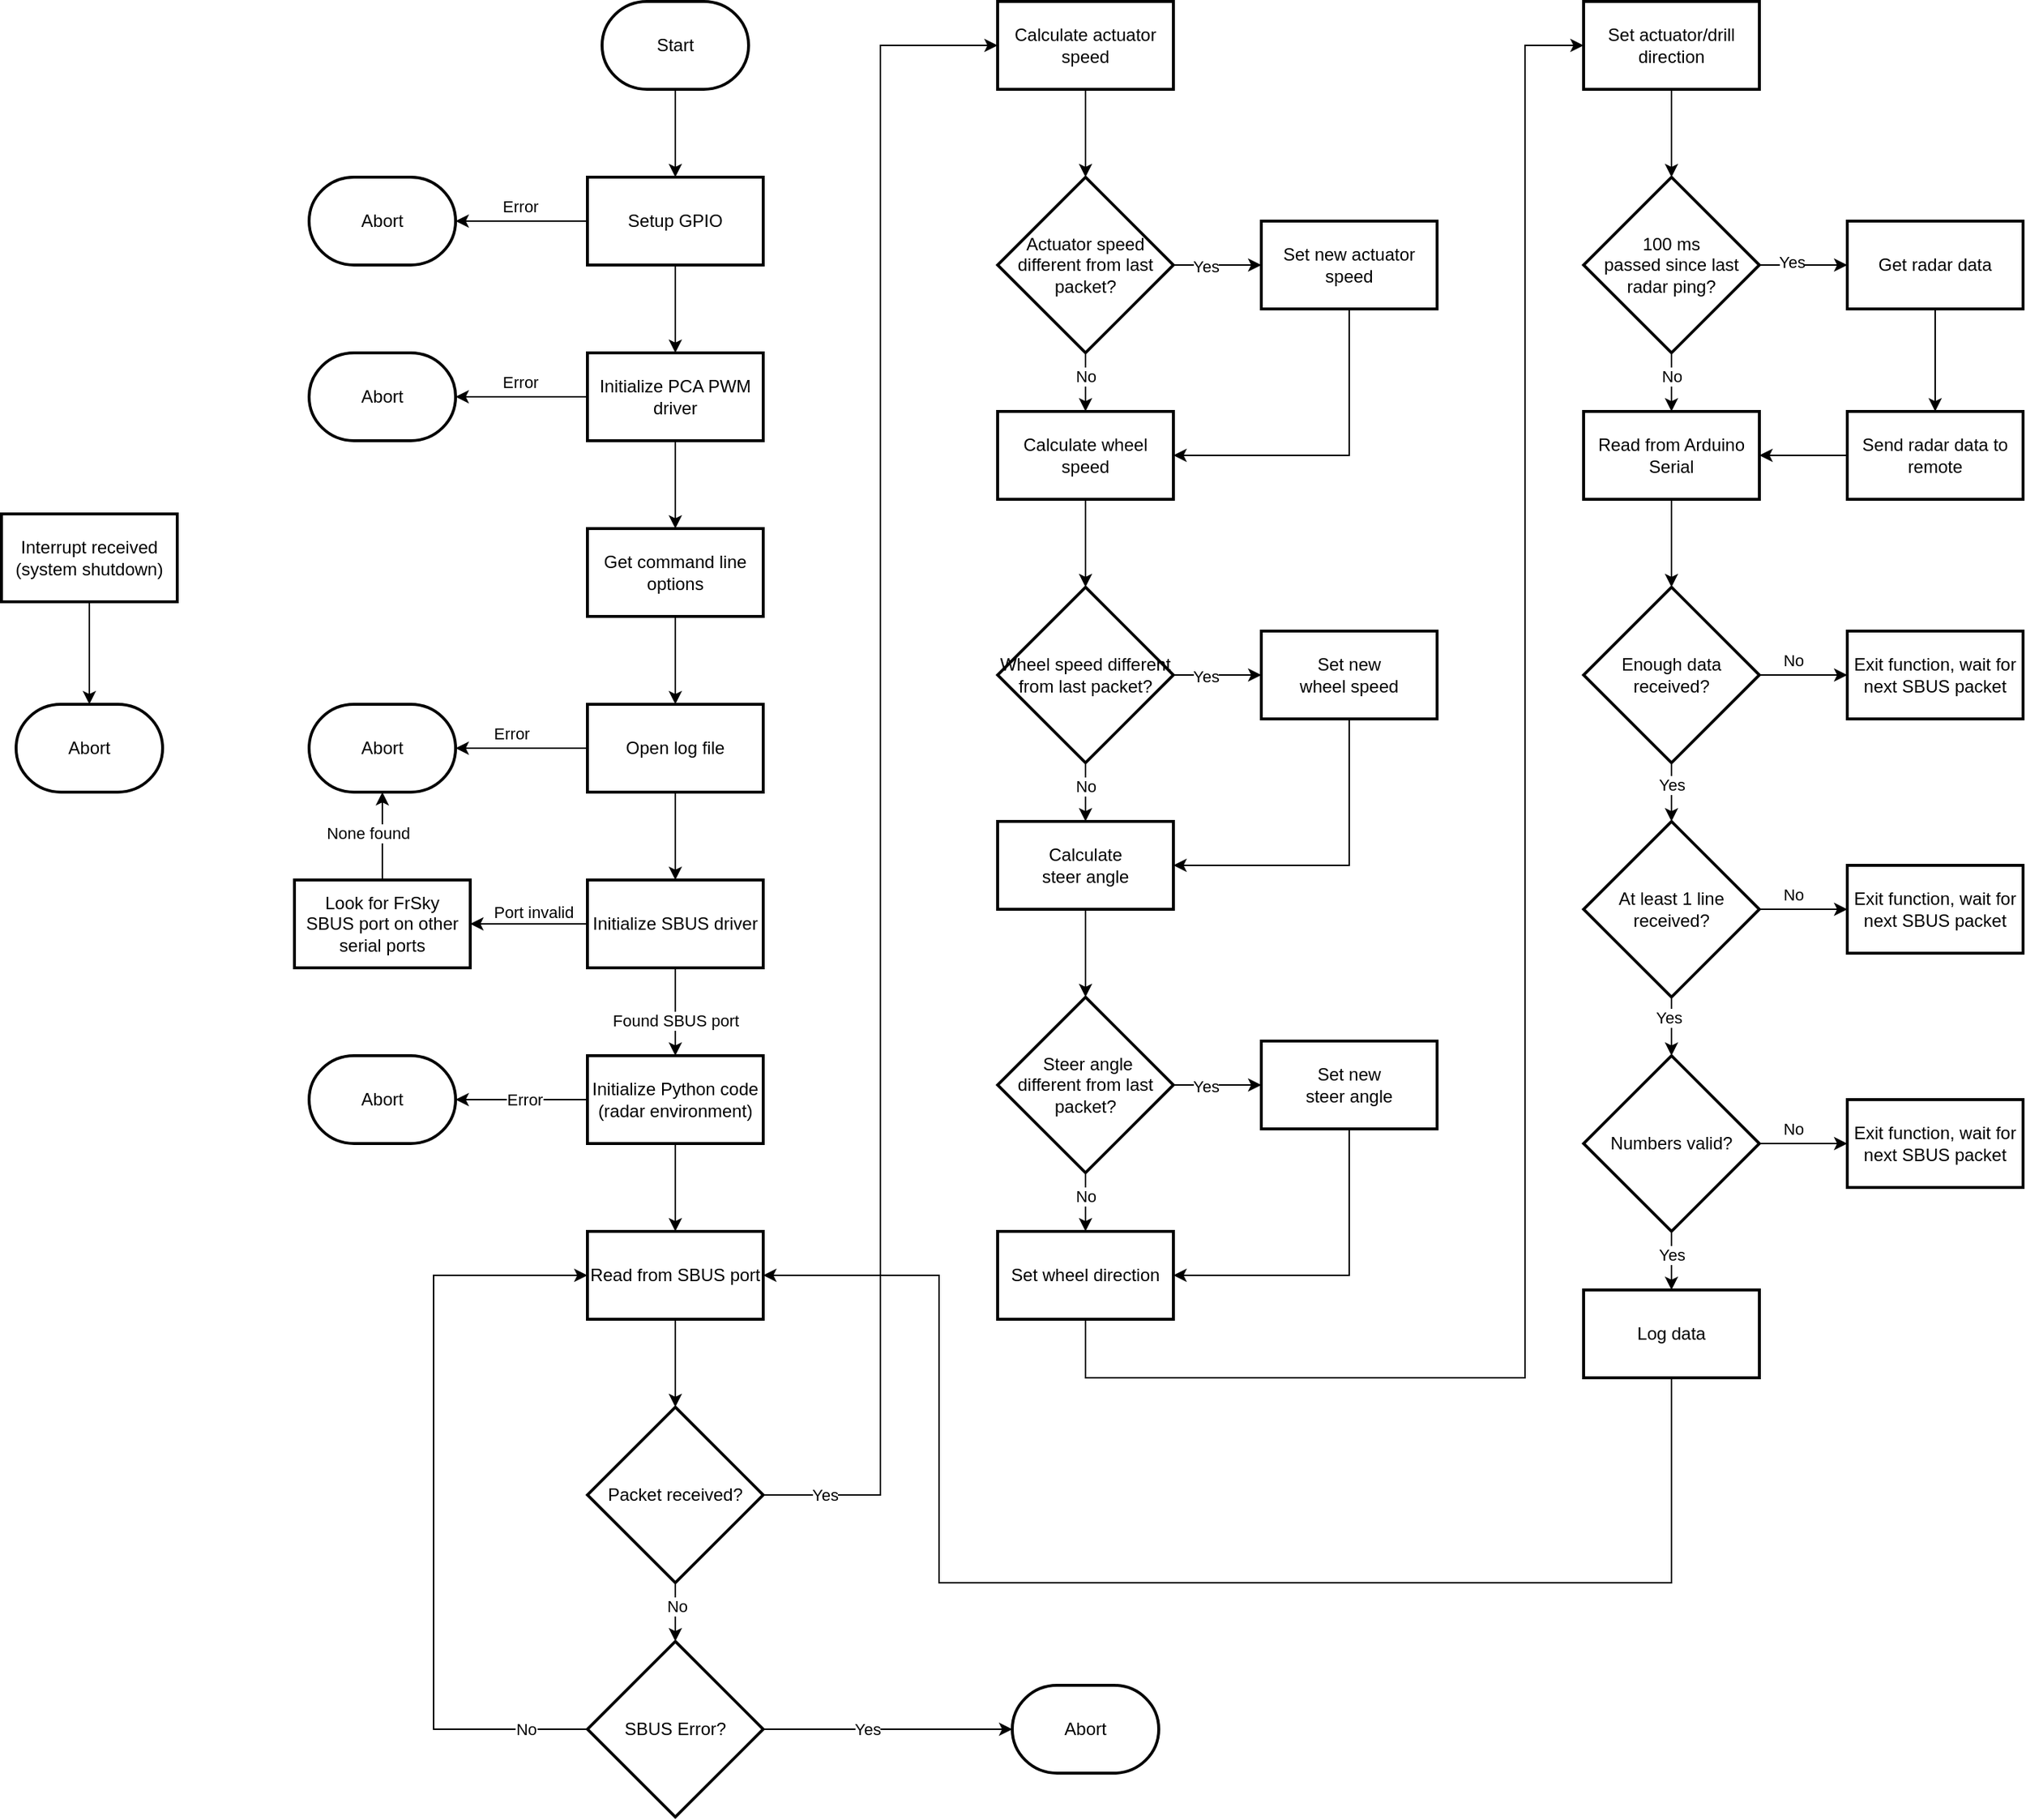 <mxfile version="14.6.11" type="github">
  <diagram id="C5RBs43oDa-KdzZeNtuy" name="Page-1">
    <mxGraphModel dx="1426" dy="500" grid="0" gridSize="10" guides="1" tooltips="1" connect="1" arrows="1" fold="1" page="0" pageScale="1" pageWidth="827" pageHeight="1169" math="0" shadow="0">
      <root>
        <mxCell id="WIyWlLk6GJQsqaUBKTNV-0" />
        <mxCell id="WIyWlLk6GJQsqaUBKTNV-1" parent="WIyWlLk6GJQsqaUBKTNV-0" />
        <mxCell id="wYmPSbE5QTE6Oiyz23wc-6" value="" style="edgeStyle=orthogonalEdgeStyle;rounded=0;orthogonalLoop=1;jettySize=auto;html=1;" parent="WIyWlLk6GJQsqaUBKTNV-1" source="wYmPSbE5QTE6Oiyz23wc-2" target="wYmPSbE5QTE6Oiyz23wc-5" edge="1">
          <mxGeometry relative="1" as="geometry" />
        </mxCell>
        <mxCell id="wYmPSbE5QTE6Oiyz23wc-2" value="Start" style="strokeWidth=2;html=1;shape=mxgraph.flowchart.terminator;whiteSpace=wrap;" parent="WIyWlLk6GJQsqaUBKTNV-1" vertex="1">
          <mxGeometry x="210" y="120" width="100" height="60" as="geometry" />
        </mxCell>
        <mxCell id="wYmPSbE5QTE6Oiyz23wc-10" value="" style="edgeStyle=orthogonalEdgeStyle;rounded=0;orthogonalLoop=1;jettySize=auto;html=1;" parent="WIyWlLk6GJQsqaUBKTNV-1" source="wYmPSbE5QTE6Oiyz23wc-5" target="wYmPSbE5QTE6Oiyz23wc-9" edge="1">
          <mxGeometry relative="1" as="geometry" />
        </mxCell>
        <mxCell id="wYmPSbE5QTE6Oiyz23wc-11" value="Error" style="edgeLabel;html=1;align=center;verticalAlign=middle;resizable=0;points=[];" parent="wYmPSbE5QTE6Oiyz23wc-10" vertex="1" connectable="0">
          <mxGeometry x="0.327" y="-1" relative="1" as="geometry">
            <mxPoint x="13" y="-9" as="offset" />
          </mxGeometry>
        </mxCell>
        <mxCell id="wYmPSbE5QTE6Oiyz23wc-13" value="" style="edgeStyle=orthogonalEdgeStyle;rounded=0;orthogonalLoop=1;jettySize=auto;html=1;" parent="WIyWlLk6GJQsqaUBKTNV-1" source="wYmPSbE5QTE6Oiyz23wc-5" target="wYmPSbE5QTE6Oiyz23wc-12" edge="1">
          <mxGeometry relative="1" as="geometry" />
        </mxCell>
        <mxCell id="wYmPSbE5QTE6Oiyz23wc-5" value="Setup GPIO" style="whiteSpace=wrap;html=1;strokeWidth=2;" parent="WIyWlLk6GJQsqaUBKTNV-1" vertex="1">
          <mxGeometry x="200" y="240" width="120" height="60" as="geometry" />
        </mxCell>
        <mxCell id="wYmPSbE5QTE6Oiyz23wc-9" value="Abort" style="strokeWidth=2;html=1;shape=mxgraph.flowchart.terminator;whiteSpace=wrap;" parent="WIyWlLk6GJQsqaUBKTNV-1" vertex="1">
          <mxGeometry x="10" y="240" width="100" height="60" as="geometry" />
        </mxCell>
        <mxCell id="wYmPSbE5QTE6Oiyz23wc-17" value="" style="edgeStyle=orthogonalEdgeStyle;rounded=0;orthogonalLoop=1;jettySize=auto;html=1;" parent="WIyWlLk6GJQsqaUBKTNV-1" source="wYmPSbE5QTE6Oiyz23wc-12" target="wYmPSbE5QTE6Oiyz23wc-16" edge="1">
          <mxGeometry relative="1" as="geometry" />
        </mxCell>
        <mxCell id="wYmPSbE5QTE6Oiyz23wc-18" value="Error" style="edgeLabel;html=1;align=center;verticalAlign=middle;resizable=0;points=[];" parent="wYmPSbE5QTE6Oiyz23wc-17" vertex="1" connectable="0">
          <mxGeometry x="0.245" relative="1" as="geometry">
            <mxPoint x="10" y="-10" as="offset" />
          </mxGeometry>
        </mxCell>
        <mxCell id="wYmPSbE5QTE6Oiyz23wc-20" value="" style="edgeStyle=orthogonalEdgeStyle;rounded=0;orthogonalLoop=1;jettySize=auto;html=1;" parent="WIyWlLk6GJQsqaUBKTNV-1" source="wYmPSbE5QTE6Oiyz23wc-12" target="wYmPSbE5QTE6Oiyz23wc-19" edge="1">
          <mxGeometry relative="1" as="geometry" />
        </mxCell>
        <mxCell id="wYmPSbE5QTE6Oiyz23wc-12" value="Initialize PCA PWM driver" style="whiteSpace=wrap;html=1;strokeWidth=2;" parent="WIyWlLk6GJQsqaUBKTNV-1" vertex="1">
          <mxGeometry x="200" y="360" width="120" height="60" as="geometry" />
        </mxCell>
        <mxCell id="wYmPSbE5QTE6Oiyz23wc-16" value="Abort" style="strokeWidth=2;html=1;shape=mxgraph.flowchart.terminator;whiteSpace=wrap;" parent="WIyWlLk6GJQsqaUBKTNV-1" vertex="1">
          <mxGeometry x="10" y="360" width="100" height="60" as="geometry" />
        </mxCell>
        <mxCell id="wYmPSbE5QTE6Oiyz23wc-22" value="" style="edgeStyle=orthogonalEdgeStyle;rounded=0;orthogonalLoop=1;jettySize=auto;html=1;" parent="WIyWlLk6GJQsqaUBKTNV-1" source="wYmPSbE5QTE6Oiyz23wc-19" target="wYmPSbE5QTE6Oiyz23wc-21" edge="1">
          <mxGeometry relative="1" as="geometry" />
        </mxCell>
        <mxCell id="wYmPSbE5QTE6Oiyz23wc-19" value="Get command line options" style="whiteSpace=wrap;html=1;strokeWidth=2;" parent="WIyWlLk6GJQsqaUBKTNV-1" vertex="1">
          <mxGeometry x="200" y="480" width="120" height="60" as="geometry" />
        </mxCell>
        <mxCell id="wYmPSbE5QTE6Oiyz23wc-24" value="" style="edgeStyle=orthogonalEdgeStyle;rounded=0;orthogonalLoop=1;jettySize=auto;html=1;" parent="WIyWlLk6GJQsqaUBKTNV-1" source="wYmPSbE5QTE6Oiyz23wc-21" target="wYmPSbE5QTE6Oiyz23wc-23" edge="1">
          <mxGeometry relative="1" as="geometry" />
        </mxCell>
        <mxCell id="wYmPSbE5QTE6Oiyz23wc-25" value="Error" style="edgeLabel;html=1;align=center;verticalAlign=middle;resizable=0;points=[];" parent="wYmPSbE5QTE6Oiyz23wc-24" vertex="1" connectable="0">
          <mxGeometry x="0.327" relative="1" as="geometry">
            <mxPoint x="7" y="-10" as="offset" />
          </mxGeometry>
        </mxCell>
        <mxCell id="wYmPSbE5QTE6Oiyz23wc-27" value="" style="edgeStyle=orthogonalEdgeStyle;rounded=0;orthogonalLoop=1;jettySize=auto;html=1;" parent="WIyWlLk6GJQsqaUBKTNV-1" source="wYmPSbE5QTE6Oiyz23wc-21" target="wYmPSbE5QTE6Oiyz23wc-26" edge="1">
          <mxGeometry relative="1" as="geometry" />
        </mxCell>
        <mxCell id="wYmPSbE5QTE6Oiyz23wc-21" value="Open log file" style="whiteSpace=wrap;html=1;strokeWidth=2;" parent="WIyWlLk6GJQsqaUBKTNV-1" vertex="1">
          <mxGeometry x="200" y="600" width="120" height="60" as="geometry" />
        </mxCell>
        <mxCell id="wYmPSbE5QTE6Oiyz23wc-23" value="Abort" style="strokeWidth=2;html=1;shape=mxgraph.flowchart.terminator;whiteSpace=wrap;" parent="WIyWlLk6GJQsqaUBKTNV-1" vertex="1">
          <mxGeometry x="10" y="600" width="100" height="60" as="geometry" />
        </mxCell>
        <mxCell id="wYmPSbE5QTE6Oiyz23wc-30" value="" style="edgeStyle=orthogonalEdgeStyle;rounded=0;orthogonalLoop=1;jettySize=auto;html=1;entryX=1;entryY=0.5;entryDx=0;entryDy=0;exitX=0;exitY=0.5;exitDx=0;exitDy=0;" parent="WIyWlLk6GJQsqaUBKTNV-1" source="wYmPSbE5QTE6Oiyz23wc-26" target="wYmPSbE5QTE6Oiyz23wc-35" edge="1">
          <mxGeometry relative="1" as="geometry">
            <mxPoint x="390" y="750" as="targetPoint" />
          </mxGeometry>
        </mxCell>
        <mxCell id="wYmPSbE5QTE6Oiyz23wc-31" value="Port invalid" style="edgeLabel;html=1;align=center;verticalAlign=middle;resizable=0;points=[];" parent="wYmPSbE5QTE6Oiyz23wc-30" vertex="1" connectable="0">
          <mxGeometry x="-0.247" y="1" relative="1" as="geometry">
            <mxPoint x="-7" y="-9" as="offset" />
          </mxGeometry>
        </mxCell>
        <mxCell id="wYmPSbE5QTE6Oiyz23wc-26" value="Initialize SBUS driver" style="whiteSpace=wrap;html=1;strokeWidth=2;" parent="WIyWlLk6GJQsqaUBKTNV-1" vertex="1">
          <mxGeometry x="200" y="720" width="120" height="60" as="geometry" />
        </mxCell>
        <mxCell id="wYmPSbE5QTE6Oiyz23wc-32" value="" style="edgeStyle=orthogonalEdgeStyle;rounded=0;orthogonalLoop=1;jettySize=auto;html=1;exitX=0.5;exitY=0;exitDx=0;exitDy=0;entryX=0.5;entryY=1;entryDx=0;entryDy=0;entryPerimeter=0;" parent="WIyWlLk6GJQsqaUBKTNV-1" source="wYmPSbE5QTE6Oiyz23wc-35" target="wYmPSbE5QTE6Oiyz23wc-23" edge="1">
          <mxGeometry relative="1" as="geometry">
            <mxPoint x="510" y="770" as="sourcePoint" />
            <mxPoint x="-90" y="770" as="targetPoint" />
          </mxGeometry>
        </mxCell>
        <mxCell id="wYmPSbE5QTE6Oiyz23wc-33" value="None found" style="edgeLabel;html=1;align=center;verticalAlign=middle;resizable=0;points=[];" parent="wYmPSbE5QTE6Oiyz23wc-32" vertex="1" connectable="0">
          <mxGeometry x="-0.228" y="1" relative="1" as="geometry">
            <mxPoint x="-9" y="-9" as="offset" />
          </mxGeometry>
        </mxCell>
        <mxCell id="wYmPSbE5QTE6Oiyz23wc-35" value="&lt;div&gt;Look for FrSky &lt;br&gt;&lt;/div&gt;&lt;div&gt;SBUS port on other serial ports&lt;/div&gt;" style="whiteSpace=wrap;html=1;strokeWidth=2;" parent="WIyWlLk6GJQsqaUBKTNV-1" vertex="1">
          <mxGeometry y="720" width="120" height="60" as="geometry" />
        </mxCell>
        <mxCell id="DQBG3cVFm5abB_yp9UK--8" value="" style="edgeStyle=orthogonalEdgeStyle;rounded=0;orthogonalLoop=1;jettySize=auto;html=1;entryX=0.5;entryY=0;entryDx=0;entryDy=0;" parent="WIyWlLk6GJQsqaUBKTNV-1" source="wYmPSbE5QTE6Oiyz23wc-36" target="DQBG3cVFm5abB_yp9UK--12" edge="1">
          <mxGeometry relative="1" as="geometry">
            <mxPoint x="260" y="1237" as="targetPoint" />
          </mxGeometry>
        </mxCell>
        <mxCell id="wYmPSbE5QTE6Oiyz23wc-36" value="Read from SBUS port" style="whiteSpace=wrap;html=1;strokeWidth=2;" parent="WIyWlLk6GJQsqaUBKTNV-1" vertex="1">
          <mxGeometry x="200" y="960" width="120" height="60" as="geometry" />
        </mxCell>
        <mxCell id="htgcj6WpaI1sZOj6gMzN-4" value="" style="edgeStyle=orthogonalEdgeStyle;rounded=0;orthogonalLoop=1;jettySize=auto;html=1;" parent="WIyWlLk6GJQsqaUBKTNV-1" source="wYmPSbE5QTE6Oiyz23wc-43" target="htgcj6WpaI1sZOj6gMzN-3" edge="1">
          <mxGeometry relative="1" as="geometry" />
        </mxCell>
        <mxCell id="wYmPSbE5QTE6Oiyz23wc-43" value="Calculate actuator speed" style="whiteSpace=wrap;html=1;strokeWidth=2;" parent="WIyWlLk6GJQsqaUBKTNV-1" vertex="1">
          <mxGeometry x="480" y="120" width="120" height="60" as="geometry" />
        </mxCell>
        <mxCell id="wYmPSbE5QTE6Oiyz23wc-45" value="Abort" style="strokeWidth=2;html=1;shape=mxgraph.flowchart.terminator;whiteSpace=wrap;" parent="WIyWlLk6GJQsqaUBKTNV-1" vertex="1">
          <mxGeometry x="490" y="1270" width="100" height="60" as="geometry" />
        </mxCell>
        <mxCell id="wYmPSbE5QTE6Oiyz23wc-62" value="" style="edgeStyle=orthogonalEdgeStyle;rounded=0;orthogonalLoop=1;jettySize=auto;html=1;" parent="WIyWlLk6GJQsqaUBKTNV-1" source="wYmPSbE5QTE6Oiyz23wc-60" target="wYmPSbE5QTE6Oiyz23wc-61" edge="1">
          <mxGeometry relative="1" as="geometry" />
        </mxCell>
        <mxCell id="wYmPSbE5QTE6Oiyz23wc-60" value="Interrupt received (system shutdown)" style="whiteSpace=wrap;html=1;strokeWidth=2;" parent="WIyWlLk6GJQsqaUBKTNV-1" vertex="1">
          <mxGeometry x="-200" y="470" width="120" height="60" as="geometry" />
        </mxCell>
        <mxCell id="wYmPSbE5QTE6Oiyz23wc-61" value="Abort" style="strokeWidth=2;html=1;shape=mxgraph.flowchart.terminator;whiteSpace=wrap;" parent="WIyWlLk6GJQsqaUBKTNV-1" vertex="1">
          <mxGeometry x="-190" y="600" width="100" height="60" as="geometry" />
        </mxCell>
        <mxCell id="wYmPSbE5QTE6Oiyz23wc-68" value="" style="edgeStyle=orthogonalEdgeStyle;rounded=0;orthogonalLoop=1;jettySize=auto;html=1;" parent="WIyWlLk6GJQsqaUBKTNV-1" source="wYmPSbE5QTE6Oiyz23wc-65" target="wYmPSbE5QTE6Oiyz23wc-67" edge="1">
          <mxGeometry relative="1" as="geometry" />
        </mxCell>
        <mxCell id="wYmPSbE5QTE6Oiyz23wc-69" value="No" style="edgeLabel;html=1;align=center;verticalAlign=middle;resizable=0;points=[];" parent="wYmPSbE5QTE6Oiyz23wc-68" vertex="1" connectable="0">
          <mxGeometry x="-0.25" y="2" relative="1" as="geometry">
            <mxPoint y="-8" as="offset" />
          </mxGeometry>
        </mxCell>
        <mxCell id="wYmPSbE5QTE6Oiyz23wc-71" value="" style="edgeStyle=orthogonalEdgeStyle;rounded=0;orthogonalLoop=1;jettySize=auto;html=1;" parent="WIyWlLk6GJQsqaUBKTNV-1" source="wYmPSbE5QTE6Oiyz23wc-65" target="wYmPSbE5QTE6Oiyz23wc-70" edge="1">
          <mxGeometry relative="1" as="geometry" />
        </mxCell>
        <mxCell id="wYmPSbE5QTE6Oiyz23wc-84" value="Yes" style="edgeLabel;html=1;align=center;verticalAlign=middle;resizable=0;points=[];" parent="wYmPSbE5QTE6Oiyz23wc-71" vertex="1" connectable="0">
          <mxGeometry x="-0.275" relative="1" as="geometry">
            <mxPoint as="offset" />
          </mxGeometry>
        </mxCell>
        <mxCell id="wYmPSbE5QTE6Oiyz23wc-65" value="Enough data received?" style="rhombus;whiteSpace=wrap;html=1;strokeWidth=2;" parent="WIyWlLk6GJQsqaUBKTNV-1" vertex="1">
          <mxGeometry x="880" y="520" width="120" height="120" as="geometry" />
        </mxCell>
        <mxCell id="wYmPSbE5QTE6Oiyz23wc-67" value="Exit function, wait for next SBUS packet" style="whiteSpace=wrap;html=1;strokeWidth=2;" parent="WIyWlLk6GJQsqaUBKTNV-1" vertex="1">
          <mxGeometry x="1060" y="550" width="120" height="60" as="geometry" />
        </mxCell>
        <mxCell id="wYmPSbE5QTE6Oiyz23wc-76" value="" style="edgeStyle=orthogonalEdgeStyle;rounded=0;orthogonalLoop=1;jettySize=auto;html=1;" parent="WIyWlLk6GJQsqaUBKTNV-1" source="wYmPSbE5QTE6Oiyz23wc-70" target="wYmPSbE5QTE6Oiyz23wc-75" edge="1">
          <mxGeometry relative="1" as="geometry" />
        </mxCell>
        <mxCell id="wYmPSbE5QTE6Oiyz23wc-83" value="Yes" style="edgeLabel;html=1;align=center;verticalAlign=middle;resizable=0;points=[];" parent="wYmPSbE5QTE6Oiyz23wc-76" vertex="1" connectable="0">
          <mxGeometry x="-0.304" y="-2" relative="1" as="geometry">
            <mxPoint as="offset" />
          </mxGeometry>
        </mxCell>
        <mxCell id="wYmPSbE5QTE6Oiyz23wc-70" value="At least 1 line received?" style="rhombus;whiteSpace=wrap;html=1;strokeWidth=2;" parent="WIyWlLk6GJQsqaUBKTNV-1" vertex="1">
          <mxGeometry x="880" y="680" width="120" height="120" as="geometry" />
        </mxCell>
        <mxCell id="wYmPSbE5QTE6Oiyz23wc-72" value="" style="edgeStyle=orthogonalEdgeStyle;rounded=0;orthogonalLoop=1;jettySize=auto;html=1;exitX=1;exitY=0.5;exitDx=0;exitDy=0;" parent="WIyWlLk6GJQsqaUBKTNV-1" source="wYmPSbE5QTE6Oiyz23wc-70" target="wYmPSbE5QTE6Oiyz23wc-74" edge="1">
          <mxGeometry relative="1" as="geometry">
            <mxPoint x="1004" y="710" as="sourcePoint" />
          </mxGeometry>
        </mxCell>
        <mxCell id="wYmPSbE5QTE6Oiyz23wc-73" value="No" style="edgeLabel;html=1;align=center;verticalAlign=middle;resizable=0;points=[];" parent="wYmPSbE5QTE6Oiyz23wc-72" vertex="1" connectable="0">
          <mxGeometry x="-0.25" y="2" relative="1" as="geometry">
            <mxPoint y="-8" as="offset" />
          </mxGeometry>
        </mxCell>
        <mxCell id="wYmPSbE5QTE6Oiyz23wc-74" value="Exit function, wait for next SBUS packet" style="whiteSpace=wrap;html=1;strokeWidth=2;" parent="WIyWlLk6GJQsqaUBKTNV-1" vertex="1">
          <mxGeometry x="1060" y="710" width="120" height="60" as="geometry" />
        </mxCell>
        <mxCell id="wYmPSbE5QTE6Oiyz23wc-81" value="" style="edgeStyle=orthogonalEdgeStyle;rounded=0;orthogonalLoop=1;jettySize=auto;html=1;" parent="WIyWlLk6GJQsqaUBKTNV-1" source="wYmPSbE5QTE6Oiyz23wc-75" target="wYmPSbE5QTE6Oiyz23wc-80" edge="1">
          <mxGeometry relative="1" as="geometry" />
        </mxCell>
        <mxCell id="wYmPSbE5QTE6Oiyz23wc-82" value="Yes" style="edgeLabel;html=1;align=center;verticalAlign=middle;resizable=0;points=[];" parent="wYmPSbE5QTE6Oiyz23wc-81" vertex="1" connectable="0">
          <mxGeometry x="-0.213" relative="1" as="geometry">
            <mxPoint as="offset" />
          </mxGeometry>
        </mxCell>
        <mxCell id="wYmPSbE5QTE6Oiyz23wc-75" value="Numbers valid?" style="rhombus;whiteSpace=wrap;html=1;strokeWidth=2;" parent="WIyWlLk6GJQsqaUBKTNV-1" vertex="1">
          <mxGeometry x="880" y="840" width="120" height="120" as="geometry" />
        </mxCell>
        <mxCell id="wYmPSbE5QTE6Oiyz23wc-77" value="" style="edgeStyle=orthogonalEdgeStyle;rounded=0;orthogonalLoop=1;jettySize=auto;html=1;exitX=1;exitY=0.5;exitDx=0;exitDy=0;" parent="WIyWlLk6GJQsqaUBKTNV-1" source="wYmPSbE5QTE6Oiyz23wc-75" target="wYmPSbE5QTE6Oiyz23wc-79" edge="1">
          <mxGeometry relative="1" as="geometry">
            <mxPoint x="1020" y="820" as="sourcePoint" />
          </mxGeometry>
        </mxCell>
        <mxCell id="wYmPSbE5QTE6Oiyz23wc-78" value="No" style="edgeLabel;html=1;align=center;verticalAlign=middle;resizable=0;points=[];" parent="wYmPSbE5QTE6Oiyz23wc-77" vertex="1" connectable="0">
          <mxGeometry x="-0.25" y="2" relative="1" as="geometry">
            <mxPoint y="-8" as="offset" />
          </mxGeometry>
        </mxCell>
        <mxCell id="wYmPSbE5QTE6Oiyz23wc-79" value="Exit function, wait for next SBUS packet" style="whiteSpace=wrap;html=1;strokeWidth=2;" parent="WIyWlLk6GJQsqaUBKTNV-1" vertex="1">
          <mxGeometry x="1060" y="870" width="120" height="60" as="geometry" />
        </mxCell>
        <mxCell id="DQBG3cVFm5abB_yp9UK--34" value="" style="edgeStyle=orthogonalEdgeStyle;rounded=0;orthogonalLoop=1;jettySize=auto;html=1;entryX=1;entryY=0.5;entryDx=0;entryDy=0;exitX=0.5;exitY=1;exitDx=0;exitDy=0;" parent="WIyWlLk6GJQsqaUBKTNV-1" source="wYmPSbE5QTE6Oiyz23wc-80" target="wYmPSbE5QTE6Oiyz23wc-36" edge="1">
          <mxGeometry relative="1" as="geometry">
            <mxPoint x="940" y="1140" as="targetPoint" />
            <Array as="points">
              <mxPoint x="940" y="1200" />
              <mxPoint x="440" y="1200" />
              <mxPoint x="440" y="990" />
            </Array>
          </mxGeometry>
        </mxCell>
        <mxCell id="wYmPSbE5QTE6Oiyz23wc-80" value="Log data" style="whiteSpace=wrap;html=1;strokeWidth=2;" parent="WIyWlLk6GJQsqaUBKTNV-1" vertex="1">
          <mxGeometry x="880" y="1000" width="120" height="60" as="geometry" />
        </mxCell>
        <mxCell id="wYmPSbE5QTE6Oiyz23wc-37" value="" style="edgeStyle=orthogonalEdgeStyle;rounded=0;orthogonalLoop=1;jettySize=auto;html=1;entryX=0.5;entryY=0;entryDx=0;entryDy=0;" parent="WIyWlLk6GJQsqaUBKTNV-1" source="wYmPSbE5QTE6Oiyz23wc-26" target="DQBG3cVFm5abB_yp9UK--24" edge="1">
          <mxGeometry relative="1" as="geometry">
            <Array as="points" />
            <mxPoint x="260" y="960" as="targetPoint" />
          </mxGeometry>
        </mxCell>
        <mxCell id="hQ-JN2B_VgEttQG69hqP-2" value="Found SBUS port" style="edgeLabel;html=1;align=center;verticalAlign=middle;resizable=0;points=[];" parent="wYmPSbE5QTE6Oiyz23wc-37" vertex="1" connectable="0">
          <mxGeometry x="-0.275" relative="1" as="geometry">
            <mxPoint y="14" as="offset" />
          </mxGeometry>
        </mxCell>
        <mxCell id="htgcj6WpaI1sZOj6gMzN-7" value="" style="edgeStyle=orthogonalEdgeStyle;rounded=0;orthogonalLoop=1;jettySize=auto;html=1;" parent="WIyWlLk6GJQsqaUBKTNV-1" source="htgcj6WpaI1sZOj6gMzN-3" target="htgcj6WpaI1sZOj6gMzN-6" edge="1">
          <mxGeometry relative="1" as="geometry" />
        </mxCell>
        <mxCell id="htgcj6WpaI1sZOj6gMzN-12" value="Yes" style="edgeLabel;html=1;align=center;verticalAlign=middle;resizable=0;points=[];" parent="htgcj6WpaI1sZOj6gMzN-7" vertex="1" connectable="0">
          <mxGeometry x="-0.283" y="-1" relative="1" as="geometry">
            <mxPoint as="offset" />
          </mxGeometry>
        </mxCell>
        <mxCell id="htgcj6WpaI1sZOj6gMzN-9" value="No" style="edgeStyle=orthogonalEdgeStyle;rounded=0;orthogonalLoop=1;jettySize=auto;html=1;" parent="WIyWlLk6GJQsqaUBKTNV-1" source="htgcj6WpaI1sZOj6gMzN-3" target="htgcj6WpaI1sZOj6gMzN-8" edge="1">
          <mxGeometry x="-0.2" relative="1" as="geometry">
            <mxPoint as="offset" />
          </mxGeometry>
        </mxCell>
        <mxCell id="htgcj6WpaI1sZOj6gMzN-3" value="Actuator speed different from last packet?" style="rhombus;whiteSpace=wrap;html=1;strokeWidth=2;" parent="WIyWlLk6GJQsqaUBKTNV-1" vertex="1">
          <mxGeometry x="480" y="240" width="120" height="120" as="geometry" />
        </mxCell>
        <mxCell id="htgcj6WpaI1sZOj6gMzN-11" value="" style="edgeStyle=orthogonalEdgeStyle;rounded=0;orthogonalLoop=1;jettySize=auto;html=1;entryX=1;entryY=0.5;entryDx=0;entryDy=0;exitX=0.5;exitY=1;exitDx=0;exitDy=0;" parent="WIyWlLk6GJQsqaUBKTNV-1" source="htgcj6WpaI1sZOj6gMzN-6" target="htgcj6WpaI1sZOj6gMzN-8" edge="1">
          <mxGeometry relative="1" as="geometry">
            <mxPoint x="740" y="430.0" as="targetPoint" />
          </mxGeometry>
        </mxCell>
        <mxCell id="htgcj6WpaI1sZOj6gMzN-6" value="Set new actuator speed" style="whiteSpace=wrap;html=1;strokeWidth=2;" parent="WIyWlLk6GJQsqaUBKTNV-1" vertex="1">
          <mxGeometry x="660" y="270" width="120" height="60" as="geometry" />
        </mxCell>
        <mxCell id="htgcj6WpaI1sZOj6gMzN-20" value="" style="edgeStyle=orthogonalEdgeStyle;rounded=0;orthogonalLoop=1;jettySize=auto;html=1;" parent="WIyWlLk6GJQsqaUBKTNV-1" source="htgcj6WpaI1sZOj6gMzN-8" target="htgcj6WpaI1sZOj6gMzN-16" edge="1">
          <mxGeometry relative="1" as="geometry" />
        </mxCell>
        <mxCell id="htgcj6WpaI1sZOj6gMzN-8" value="Calculate wheel speed" style="whiteSpace=wrap;html=1;strokeWidth=2;" parent="WIyWlLk6GJQsqaUBKTNV-1" vertex="1">
          <mxGeometry x="480" y="400" width="120" height="60" as="geometry" />
        </mxCell>
        <mxCell id="htgcj6WpaI1sZOj6gMzN-13" value="" style="edgeStyle=orthogonalEdgeStyle;rounded=0;orthogonalLoop=1;jettySize=auto;html=1;" parent="WIyWlLk6GJQsqaUBKTNV-1" source="htgcj6WpaI1sZOj6gMzN-16" target="htgcj6WpaI1sZOj6gMzN-18" edge="1">
          <mxGeometry relative="1" as="geometry" />
        </mxCell>
        <mxCell id="htgcj6WpaI1sZOj6gMzN-14" value="Yes" style="edgeLabel;html=1;align=center;verticalAlign=middle;resizable=0;points=[];" parent="htgcj6WpaI1sZOj6gMzN-13" vertex="1" connectable="0">
          <mxGeometry x="-0.283" y="-1" relative="1" as="geometry">
            <mxPoint as="offset" />
          </mxGeometry>
        </mxCell>
        <mxCell id="htgcj6WpaI1sZOj6gMzN-15" value="No" style="edgeStyle=orthogonalEdgeStyle;rounded=0;orthogonalLoop=1;jettySize=auto;html=1;" parent="WIyWlLk6GJQsqaUBKTNV-1" source="htgcj6WpaI1sZOj6gMzN-16" target="htgcj6WpaI1sZOj6gMzN-19" edge="1">
          <mxGeometry x="-0.2" relative="1" as="geometry">
            <mxPoint as="offset" />
          </mxGeometry>
        </mxCell>
        <mxCell id="htgcj6WpaI1sZOj6gMzN-16" value="Wheel speed different from last packet?" style="rhombus;whiteSpace=wrap;html=1;strokeWidth=2;" parent="WIyWlLk6GJQsqaUBKTNV-1" vertex="1">
          <mxGeometry x="480" y="520" width="120" height="120" as="geometry" />
        </mxCell>
        <mxCell id="htgcj6WpaI1sZOj6gMzN-17" value="" style="edgeStyle=orthogonalEdgeStyle;rounded=0;orthogonalLoop=1;jettySize=auto;html=1;entryX=1;entryY=0.5;entryDx=0;entryDy=0;exitX=0.5;exitY=1;exitDx=0;exitDy=0;" parent="WIyWlLk6GJQsqaUBKTNV-1" source="htgcj6WpaI1sZOj6gMzN-18" target="htgcj6WpaI1sZOj6gMzN-19" edge="1">
          <mxGeometry relative="1" as="geometry">
            <mxPoint x="740" y="710.0" as="targetPoint" />
          </mxGeometry>
        </mxCell>
        <mxCell id="htgcj6WpaI1sZOj6gMzN-18" value="&lt;div&gt;Set new &lt;br&gt;&lt;/div&gt;&lt;div&gt;wheel speed&lt;/div&gt;" style="whiteSpace=wrap;html=1;strokeWidth=2;" parent="WIyWlLk6GJQsqaUBKTNV-1" vertex="1">
          <mxGeometry x="660" y="550" width="120" height="60" as="geometry" />
        </mxCell>
        <mxCell id="htgcj6WpaI1sZOj6gMzN-28" value="" style="edgeStyle=orthogonalEdgeStyle;rounded=0;orthogonalLoop=1;jettySize=auto;html=1;" parent="WIyWlLk6GJQsqaUBKTNV-1" source="htgcj6WpaI1sZOj6gMzN-19" target="htgcj6WpaI1sZOj6gMzN-24" edge="1">
          <mxGeometry relative="1" as="geometry" />
        </mxCell>
        <mxCell id="htgcj6WpaI1sZOj6gMzN-19" value="&lt;div&gt;Calculate &lt;br&gt;&lt;/div&gt;&lt;div&gt;steer angle&lt;/div&gt;" style="whiteSpace=wrap;html=1;strokeWidth=2;" parent="WIyWlLk6GJQsqaUBKTNV-1" vertex="1">
          <mxGeometry x="480" y="680" width="120" height="60" as="geometry" />
        </mxCell>
        <mxCell id="htgcj6WpaI1sZOj6gMzN-21" value="" style="edgeStyle=orthogonalEdgeStyle;rounded=0;orthogonalLoop=1;jettySize=auto;html=1;" parent="WIyWlLk6GJQsqaUBKTNV-1" source="htgcj6WpaI1sZOj6gMzN-24" target="htgcj6WpaI1sZOj6gMzN-26" edge="1">
          <mxGeometry relative="1" as="geometry" />
        </mxCell>
        <mxCell id="htgcj6WpaI1sZOj6gMzN-22" value="Yes" style="edgeLabel;html=1;align=center;verticalAlign=middle;resizable=0;points=[];" parent="htgcj6WpaI1sZOj6gMzN-21" vertex="1" connectable="0">
          <mxGeometry x="-0.283" y="-1" relative="1" as="geometry">
            <mxPoint as="offset" />
          </mxGeometry>
        </mxCell>
        <mxCell id="htgcj6WpaI1sZOj6gMzN-23" value="No" style="edgeStyle=orthogonalEdgeStyle;rounded=0;orthogonalLoop=1;jettySize=auto;html=1;" parent="WIyWlLk6GJQsqaUBKTNV-1" source="htgcj6WpaI1sZOj6gMzN-24" target="htgcj6WpaI1sZOj6gMzN-27" edge="1">
          <mxGeometry x="-0.2" relative="1" as="geometry">
            <mxPoint as="offset" />
          </mxGeometry>
        </mxCell>
        <mxCell id="htgcj6WpaI1sZOj6gMzN-24" value="&lt;div&gt;&amp;nbsp;Steer angle &lt;br&gt;&lt;/div&gt;&lt;div&gt;different from last packet?&lt;/div&gt;" style="rhombus;whiteSpace=wrap;html=1;strokeWidth=2;" parent="WIyWlLk6GJQsqaUBKTNV-1" vertex="1">
          <mxGeometry x="480" y="800" width="120" height="120" as="geometry" />
        </mxCell>
        <mxCell id="htgcj6WpaI1sZOj6gMzN-25" value="" style="edgeStyle=orthogonalEdgeStyle;rounded=0;orthogonalLoop=1;jettySize=auto;html=1;entryX=1;entryY=0.5;entryDx=0;entryDy=0;exitX=0.5;exitY=1;exitDx=0;exitDy=0;" parent="WIyWlLk6GJQsqaUBKTNV-1" source="htgcj6WpaI1sZOj6gMzN-26" target="htgcj6WpaI1sZOj6gMzN-27" edge="1">
          <mxGeometry relative="1" as="geometry">
            <mxPoint x="740" y="990.0" as="targetPoint" />
          </mxGeometry>
        </mxCell>
        <mxCell id="htgcj6WpaI1sZOj6gMzN-26" value="&lt;div&gt;Set new &lt;br&gt;&lt;/div&gt;&lt;div&gt;steer angle&lt;/div&gt;" style="whiteSpace=wrap;html=1;strokeWidth=2;" parent="WIyWlLk6GJQsqaUBKTNV-1" vertex="1">
          <mxGeometry x="660" y="830" width="120" height="60" as="geometry" />
        </mxCell>
        <mxCell id="DQBG3cVFm5abB_yp9UK--30" value="" style="edgeStyle=orthogonalEdgeStyle;rounded=0;orthogonalLoop=1;jettySize=auto;html=1;exitX=0.5;exitY=1;exitDx=0;exitDy=0;" parent="WIyWlLk6GJQsqaUBKTNV-1" source="htgcj6WpaI1sZOj6gMzN-27" target="htgcj6WpaI1sZOj6gMzN-29" edge="1">
          <mxGeometry relative="1" as="geometry">
            <Array as="points">
              <mxPoint x="540" y="1060" />
              <mxPoint x="840" y="1060" />
              <mxPoint x="840" y="150" />
            </Array>
          </mxGeometry>
        </mxCell>
        <mxCell id="htgcj6WpaI1sZOj6gMzN-27" value="&lt;div&gt;Set wheel direction&lt;br&gt;&lt;/div&gt;" style="whiteSpace=wrap;html=1;strokeWidth=2;" parent="WIyWlLk6GJQsqaUBKTNV-1" vertex="1">
          <mxGeometry x="480" y="960" width="120" height="60" as="geometry" />
        </mxCell>
        <mxCell id="N2n4YMOuw6wFRCRYuWoL-1" value="" style="edgeStyle=orthogonalEdgeStyle;rounded=0;orthogonalLoop=1;jettySize=auto;html=1;" edge="1" parent="WIyWlLk6GJQsqaUBKTNV-1" source="htgcj6WpaI1sZOj6gMzN-29" target="htgcj6WpaI1sZOj6gMzN-36">
          <mxGeometry relative="1" as="geometry">
            <mxPoint x="931" y="88" as="targetPoint" />
          </mxGeometry>
        </mxCell>
        <mxCell id="htgcj6WpaI1sZOj6gMzN-29" value="&lt;div&gt;Set actuator/drill direction&lt;/div&gt;" style="whiteSpace=wrap;html=1;strokeWidth=2;" parent="WIyWlLk6GJQsqaUBKTNV-1" vertex="1">
          <mxGeometry x="880" y="120" width="120" height="60" as="geometry" />
        </mxCell>
        <mxCell id="htgcj6WpaI1sZOj6gMzN-33" value="" style="edgeStyle=orthogonalEdgeStyle;rounded=0;orthogonalLoop=1;jettySize=auto;html=1;" parent="WIyWlLk6GJQsqaUBKTNV-1" source="htgcj6WpaI1sZOj6gMzN-36" target="htgcj6WpaI1sZOj6gMzN-38" edge="1">
          <mxGeometry relative="1" as="geometry" />
        </mxCell>
        <mxCell id="htgcj6WpaI1sZOj6gMzN-34" value="Yes" style="edgeLabel;html=1;align=center;verticalAlign=middle;resizable=0;points=[];" parent="htgcj6WpaI1sZOj6gMzN-33" vertex="1" connectable="0">
          <mxGeometry x="-0.283" y="-1" relative="1" as="geometry">
            <mxPoint y="-3" as="offset" />
          </mxGeometry>
        </mxCell>
        <mxCell id="htgcj6WpaI1sZOj6gMzN-35" value="No" style="edgeStyle=orthogonalEdgeStyle;rounded=0;orthogonalLoop=1;jettySize=auto;html=1;entryX=0.5;entryY=0;entryDx=0;entryDy=0;exitX=0.5;exitY=1;exitDx=0;exitDy=0;" parent="WIyWlLk6GJQsqaUBKTNV-1" source="htgcj6WpaI1sZOj6gMzN-36" target="htgcj6WpaI1sZOj6gMzN-39" edge="1">
          <mxGeometry x="-0.2" relative="1" as="geometry">
            <mxPoint as="offset" />
          </mxGeometry>
        </mxCell>
        <mxCell id="htgcj6WpaI1sZOj6gMzN-36" value="&lt;div&gt;100 ms &lt;br&gt;&lt;/div&gt;&lt;div&gt;passed since last radar ping?&lt;/div&gt;" style="rhombus;whiteSpace=wrap;html=1;strokeWidth=2;" parent="WIyWlLk6GJQsqaUBKTNV-1" vertex="1">
          <mxGeometry x="880" y="240" width="120" height="120" as="geometry" />
        </mxCell>
        <mxCell id="DQBG3cVFm5abB_yp9UK--3" value="" style="edgeStyle=orthogonalEdgeStyle;rounded=0;orthogonalLoop=1;jettySize=auto;html=1;" parent="WIyWlLk6GJQsqaUBKTNV-1" source="htgcj6WpaI1sZOj6gMzN-38" target="DQBG3cVFm5abB_yp9UK--2" edge="1">
          <mxGeometry relative="1" as="geometry" />
        </mxCell>
        <mxCell id="htgcj6WpaI1sZOj6gMzN-38" value="Get radar data" style="whiteSpace=wrap;html=1;strokeWidth=2;" parent="WIyWlLk6GJQsqaUBKTNV-1" vertex="1">
          <mxGeometry x="1060" y="270" width="120" height="60" as="geometry" />
        </mxCell>
        <mxCell id="htgcj6WpaI1sZOj6gMzN-42" value="" style="edgeStyle=orthogonalEdgeStyle;rounded=0;orthogonalLoop=1;jettySize=auto;html=1;" parent="WIyWlLk6GJQsqaUBKTNV-1" source="htgcj6WpaI1sZOj6gMzN-39" target="wYmPSbE5QTE6Oiyz23wc-65" edge="1">
          <mxGeometry relative="1" as="geometry" />
        </mxCell>
        <mxCell id="htgcj6WpaI1sZOj6gMzN-39" value="Read from Arduino Serial" style="whiteSpace=wrap;html=1;strokeWidth=2;" parent="WIyWlLk6GJQsqaUBKTNV-1" vertex="1">
          <mxGeometry x="880" y="400" width="120" height="60" as="geometry" />
        </mxCell>
        <mxCell id="DQBG3cVFm5abB_yp9UK--4" value="" style="edgeStyle=orthogonalEdgeStyle;rounded=0;orthogonalLoop=1;jettySize=auto;html=1;" parent="WIyWlLk6GJQsqaUBKTNV-1" source="DQBG3cVFm5abB_yp9UK--2" target="htgcj6WpaI1sZOj6gMzN-39" edge="1">
          <mxGeometry relative="1" as="geometry" />
        </mxCell>
        <mxCell id="DQBG3cVFm5abB_yp9UK--2" value="Send radar data to remote" style="whiteSpace=wrap;html=1;strokeWidth=2;" parent="WIyWlLk6GJQsqaUBKTNV-1" vertex="1">
          <mxGeometry x="1060" y="400" width="120" height="60" as="geometry" />
        </mxCell>
        <mxCell id="DQBG3cVFm5abB_yp9UK--10" value="" style="edgeStyle=orthogonalEdgeStyle;rounded=0;orthogonalLoop=1;jettySize=auto;html=1;entryX=0;entryY=0.5;entryDx=0;entryDy=0;exitX=1;exitY=0.5;exitDx=0;exitDy=0;" parent="WIyWlLk6GJQsqaUBKTNV-1" source="DQBG3cVFm5abB_yp9UK--12" target="wYmPSbE5QTE6Oiyz23wc-43" edge="1">
          <mxGeometry relative="1" as="geometry">
            <mxPoint x="300" y="1130" as="sourcePoint" />
            <mxPoint x="380" y="1130" as="targetPoint" />
          </mxGeometry>
        </mxCell>
        <mxCell id="DQBG3cVFm5abB_yp9UK--11" value="Yes" style="edgeLabel;html=1;align=center;verticalAlign=middle;resizable=0;points=[];" parent="DQBG3cVFm5abB_yp9UK--10" vertex="1" connectable="0">
          <mxGeometry x="-0.887" relative="1" as="geometry">
            <mxPoint x="-23" as="offset" />
          </mxGeometry>
        </mxCell>
        <mxCell id="DQBG3cVFm5abB_yp9UK--14" value="" style="edgeStyle=orthogonalEdgeStyle;rounded=0;orthogonalLoop=1;jettySize=auto;html=1;" parent="WIyWlLk6GJQsqaUBKTNV-1" source="DQBG3cVFm5abB_yp9UK--12" target="DQBG3cVFm5abB_yp9UK--13" edge="1">
          <mxGeometry relative="1" as="geometry" />
        </mxCell>
        <mxCell id="DQBG3cVFm5abB_yp9UK--18" value="No" style="edgeLabel;html=1;align=center;verticalAlign=middle;resizable=0;points=[];" parent="DQBG3cVFm5abB_yp9UK--14" vertex="1" connectable="0">
          <mxGeometry x="-0.21" y="1" relative="1" as="geometry">
            <mxPoint as="offset" />
          </mxGeometry>
        </mxCell>
        <mxCell id="DQBG3cVFm5abB_yp9UK--12" value="Packet received?" style="rhombus;whiteSpace=wrap;html=1;strokeWidth=2;" parent="WIyWlLk6GJQsqaUBKTNV-1" vertex="1">
          <mxGeometry x="200" y="1080" width="120" height="120" as="geometry" />
        </mxCell>
        <mxCell id="DQBG3cVFm5abB_yp9UK--16" value="" style="edgeStyle=orthogonalEdgeStyle;rounded=0;orthogonalLoop=1;jettySize=auto;html=1;entryX=0;entryY=0.5;entryDx=0;entryDy=0;entryPerimeter=0;" parent="WIyWlLk6GJQsqaUBKTNV-1" source="DQBG3cVFm5abB_yp9UK--13" target="wYmPSbE5QTE6Oiyz23wc-45" edge="1">
          <mxGeometry relative="1" as="geometry">
            <mxPoint x="463" y="1429" as="targetPoint" />
          </mxGeometry>
        </mxCell>
        <mxCell id="DQBG3cVFm5abB_yp9UK--17" value="Yes" style="edgeLabel;html=1;align=center;verticalAlign=middle;resizable=0;points=[];" parent="DQBG3cVFm5abB_yp9UK--16" vertex="1" connectable="0">
          <mxGeometry x="-0.779" relative="1" as="geometry">
            <mxPoint x="52" as="offset" />
          </mxGeometry>
        </mxCell>
        <mxCell id="DQBG3cVFm5abB_yp9UK--20" value="" style="edgeStyle=orthogonalEdgeStyle;rounded=0;orthogonalLoop=1;jettySize=auto;html=1;exitX=0;exitY=0.5;exitDx=0;exitDy=0;entryX=0;entryY=0.5;entryDx=0;entryDy=0;" parent="WIyWlLk6GJQsqaUBKTNV-1" source="DQBG3cVFm5abB_yp9UK--13" target="wYmPSbE5QTE6Oiyz23wc-36" edge="1">
          <mxGeometry relative="1" as="geometry">
            <mxPoint x="200" y="1137" as="targetPoint" />
            <Array as="points">
              <mxPoint x="95" y="1300" />
              <mxPoint x="95" y="990" />
            </Array>
          </mxGeometry>
        </mxCell>
        <mxCell id="DQBG3cVFm5abB_yp9UK--21" value="No" style="edgeLabel;html=1;align=center;verticalAlign=middle;resizable=0;points=[];" parent="DQBG3cVFm5abB_yp9UK--20" vertex="1" connectable="0">
          <mxGeometry x="-0.651" y="-2" relative="1" as="geometry">
            <mxPoint x="48" y="2" as="offset" />
          </mxGeometry>
        </mxCell>
        <mxCell id="DQBG3cVFm5abB_yp9UK--13" value="SBUS Error?" style="rhombus;whiteSpace=wrap;html=1;strokeWidth=2;" parent="WIyWlLk6GJQsqaUBKTNV-1" vertex="1">
          <mxGeometry x="200" y="1240" width="120" height="120" as="geometry" />
        </mxCell>
        <mxCell id="DQBG3cVFm5abB_yp9UK--25" value="" style="edgeStyle=orthogonalEdgeStyle;rounded=0;orthogonalLoop=1;jettySize=auto;html=1;" parent="WIyWlLk6GJQsqaUBKTNV-1" source="DQBG3cVFm5abB_yp9UK--24" target="wYmPSbE5QTE6Oiyz23wc-36" edge="1">
          <mxGeometry relative="1" as="geometry" />
        </mxCell>
        <mxCell id="DQBG3cVFm5abB_yp9UK--27" value="" style="edgeStyle=orthogonalEdgeStyle;rounded=0;orthogonalLoop=1;jettySize=auto;html=1;entryX=1;entryY=0.5;entryDx=0;entryDy=0;entryPerimeter=0;" parent="WIyWlLk6GJQsqaUBKTNV-1" source="DQBG3cVFm5abB_yp9UK--24" target="DQBG3cVFm5abB_yp9UK--28" edge="1">
          <mxGeometry relative="1" as="geometry">
            <mxPoint x="120" y="870" as="targetPoint" />
          </mxGeometry>
        </mxCell>
        <mxCell id="DQBG3cVFm5abB_yp9UK--29" value="Error" style="edgeLabel;html=1;align=center;verticalAlign=middle;resizable=0;points=[];" parent="DQBG3cVFm5abB_yp9UK--27" vertex="1" connectable="0">
          <mxGeometry x="-0.265" relative="1" as="geometry">
            <mxPoint x="-10" as="offset" />
          </mxGeometry>
        </mxCell>
        <mxCell id="DQBG3cVFm5abB_yp9UK--24" value="Initialize Python code (radar environment)" style="whiteSpace=wrap;html=1;strokeWidth=2;" parent="WIyWlLk6GJQsqaUBKTNV-1" vertex="1">
          <mxGeometry x="200" y="840" width="120" height="60" as="geometry" />
        </mxCell>
        <mxCell id="DQBG3cVFm5abB_yp9UK--28" value="Abort" style="strokeWidth=2;html=1;shape=mxgraph.flowchart.terminator;whiteSpace=wrap;" parent="WIyWlLk6GJQsqaUBKTNV-1" vertex="1">
          <mxGeometry x="10" y="840" width="100" height="60" as="geometry" />
        </mxCell>
      </root>
    </mxGraphModel>
  </diagram>
</mxfile>
